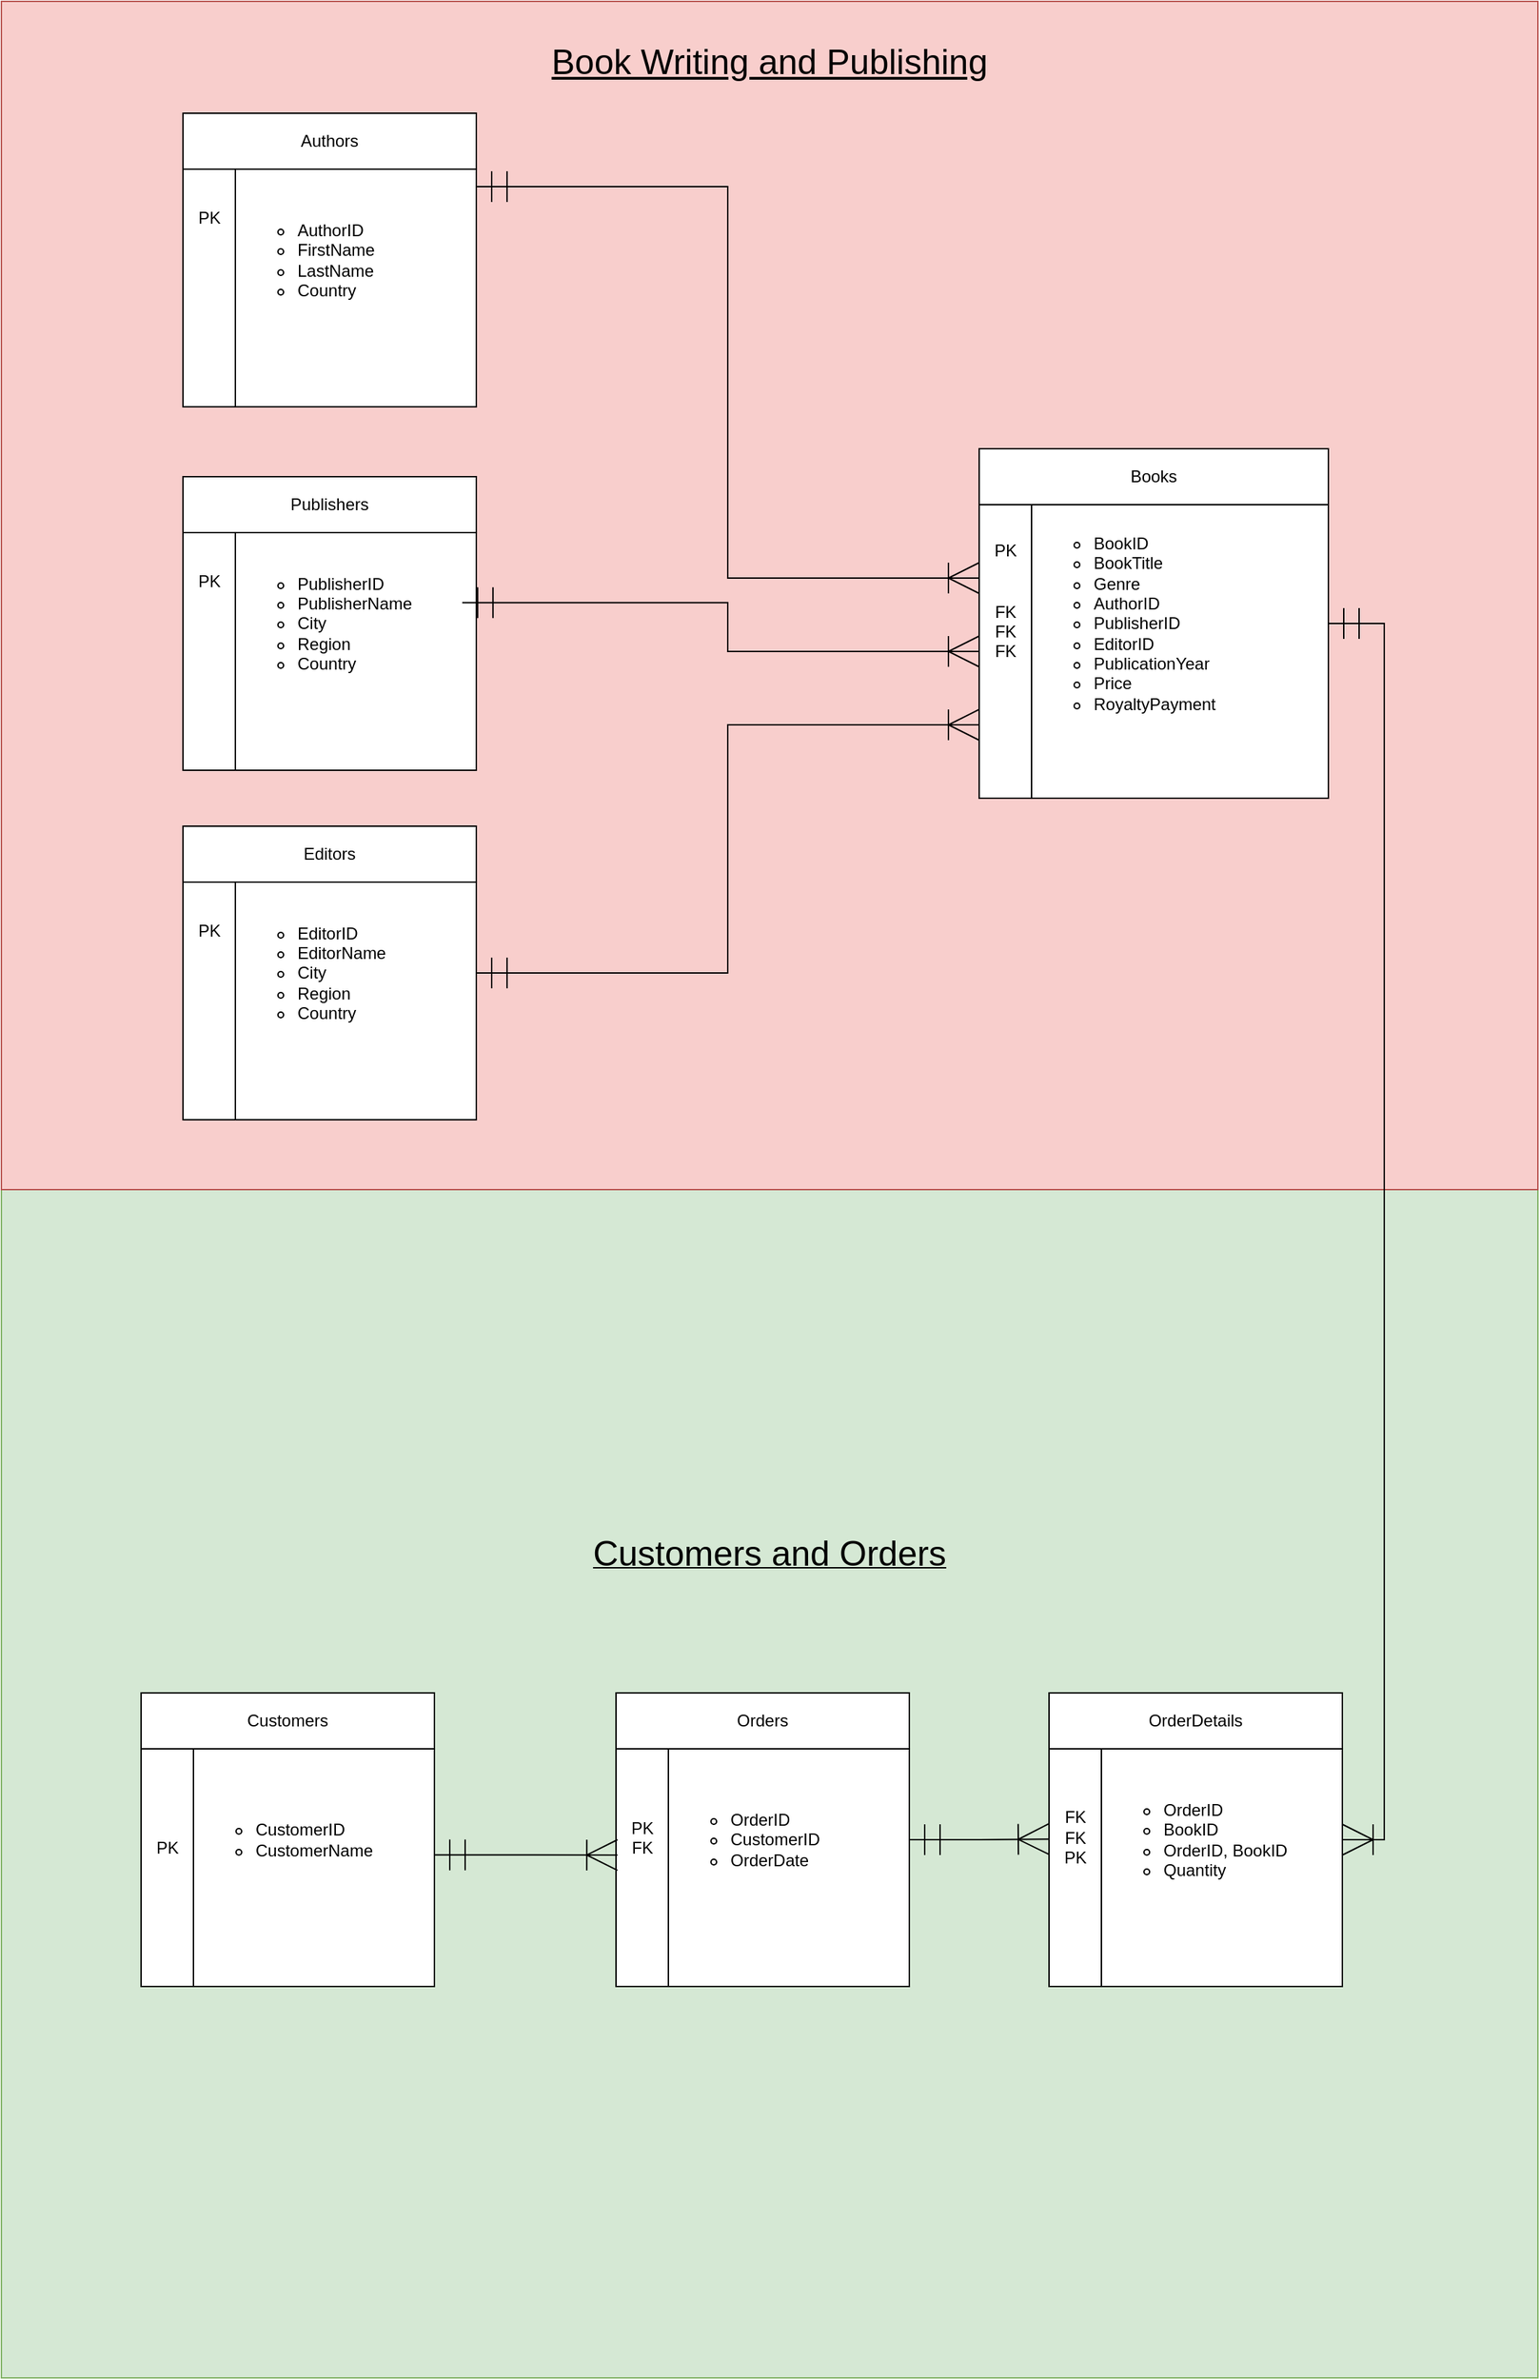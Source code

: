 <?xml version="1.0" encoding="UTF-8"?>
<mxfile version="13.3.9" type="google"><diagram id="Gq5ZFKJvCKQRsKq-9E-4" name="Page-1"><mxGraphModel dx="1426" dy="737" grid="1" gridSize="10" guides="1" tooltips="1" connect="1" arrows="1" fold="1" page="1" pageScale="1" pageWidth="1100" pageHeight="1700" math="0" shadow="0"><root><mxCell id="0"/><mxCell id="1" parent="0"/><mxCell id="ZLtfGoHPWa5frvFvt5ml-25" value="&lt;u&gt;&lt;span style=&quot;font-size: 25px&quot;&gt;Customers and Orders&lt;br&gt;&lt;/span&gt;&lt;br style=&quot;font-size: 25px&quot;&gt;&lt;br style=&quot;font-size: 25px&quot;&gt;&lt;br style=&quot;font-size: 25px&quot;&gt;&lt;br style=&quot;font-size: 25px&quot;&gt;&lt;br style=&quot;font-size: 25px&quot;&gt;&lt;br style=&quot;font-size: 25px&quot;&gt;&lt;br style=&quot;font-size: 25px&quot;&gt;&lt;br style=&quot;font-size: 25px&quot;&gt;&lt;br style=&quot;font-size: 25px&quot;&gt;&lt;br style=&quot;font-size: 25px&quot;&gt;&lt;br style=&quot;font-size: 25px&quot;&gt;&lt;br style=&quot;font-size: 25px&quot;&gt;&lt;br style=&quot;font-size: 25px&quot;&gt;&lt;br style=&quot;font-size: 25px&quot;&gt;&lt;br style=&quot;font-size: 25px&quot;&gt;&lt;br style=&quot;font-size: 25px&quot;&gt;&lt;br style=&quot;font-size: 25px&quot;&gt;&lt;br style=&quot;font-size: 25px&quot;&gt;&lt;br style=&quot;font-size: 25px&quot;&gt;&lt;br style=&quot;font-size: 25px&quot;&gt;&lt;br style=&quot;font-size: 25px&quot;&gt;&lt;br style=&quot;font-size: 25px&quot;&gt;&lt;br style=&quot;font-size: 25px&quot;&gt;&lt;/u&gt;" style="rounded=0;whiteSpace=wrap;html=1;fillColor=#d5e8d4;strokeColor=#82b366;" parent="1" vertex="1"><mxGeometry y="850" width="1100" height="850" as="geometry"/></mxCell><mxCell id="ZLtfGoHPWa5frvFvt5ml-24" value="&lt;u&gt;&lt;br&gt;&lt;/u&gt;&lt;font style=&quot;font-size: 25px&quot;&gt;&lt;u&gt;Book Writing and Publishing&lt;br&gt;&lt;br&gt;&lt;br&gt;&lt;br&gt;&lt;br&gt;&lt;br&gt;&lt;br&gt;&lt;br&gt;&lt;br&gt;&lt;br&gt;&lt;br&gt;&lt;br&gt;&lt;br&gt;&lt;br&gt;&lt;br&gt;&lt;br&gt;&lt;br&gt;&lt;br&gt;&lt;br&gt;&lt;br&gt;&lt;br&gt;&lt;br&gt;&lt;br&gt;&lt;br&gt;&lt;br&gt;&lt;br&gt;&lt;/u&gt;&lt;br&gt;&lt;/font&gt;" style="rounded=0;whiteSpace=wrap;html=1;fillColor=#f8cecc;strokeColor=#b85450;" parent="1" vertex="1"><mxGeometry width="1100" height="850" as="geometry"/></mxCell><mxCell id="ZLtfGoHPWa5frvFvt5ml-28" style="edgeStyle=orthogonalEdgeStyle;rounded=0;orthogonalLoop=1;jettySize=auto;html=1;exitX=1;exitY=0.5;exitDx=0;exitDy=0;entryX=1;entryY=0.5;entryDx=0;entryDy=0;startArrow=ERmandOne;startFill=0;endArrow=ERoneToMany;endFill=0;endSize=20;startSize=20;" parent="1" source="ZLtfGoHPWa5frvFvt5ml-10" target="ZLtfGoHPWa5frvFvt5ml-19" edge="1"><mxGeometry relative="1" as="geometry"/></mxCell><mxCell id="ZLtfGoHPWa5frvFvt5ml-29" value="" style="group" parent="1" vertex="1" connectable="0"><mxGeometry x="130" y="340" width="210" height="210" as="geometry"/></mxCell><mxCell id="ZLtfGoHPWa5frvFvt5ml-4" value="&lt;ul&gt;&lt;ul&gt;&lt;li&gt;PublisherID&lt;/li&gt;&lt;li&gt;PublisherName&lt;/li&gt;&lt;li&gt;City&lt;/li&gt;&lt;li&gt;Region&lt;/li&gt;&lt;li&gt;Country&lt;/li&gt;&lt;/ul&gt;&lt;/ul&gt;" style="whiteSpace=wrap;html=1;aspect=fixed;align=left;" parent="ZLtfGoHPWa5frvFvt5ml-29" vertex="1"><mxGeometry width="210" height="210" as="geometry"/></mxCell><mxCell id="ZLtfGoHPWa5frvFvt5ml-5" value="Publishers" style="rounded=0;whiteSpace=wrap;html=1;" parent="ZLtfGoHPWa5frvFvt5ml-29" vertex="1"><mxGeometry width="210" height="40" as="geometry"/></mxCell><mxCell id="ZLtfGoHPWa5frvFvt5ml-6" value="PK&lt;br&gt;&lt;br&gt;&lt;br&gt;&lt;br&gt;&lt;br&gt;&lt;br&gt;&lt;br&gt;&lt;br&gt;" style="rounded=0;whiteSpace=wrap;html=1;rotation=0;" parent="ZLtfGoHPWa5frvFvt5ml-29" vertex="1"><mxGeometry y="40" width="37.5" height="170" as="geometry"/></mxCell><mxCell id="ZLtfGoHPWa5frvFvt5ml-30" value="" style="group" parent="1" vertex="1" connectable="0"><mxGeometry x="130" y="590" width="210" height="210" as="geometry"/></mxCell><mxCell id="ZLtfGoHPWa5frvFvt5ml-7" value="&lt;ul&gt;&lt;ul&gt;&lt;li&gt;EditorID&lt;/li&gt;&lt;li&gt;EditorName&lt;/li&gt;&lt;li&gt;City&lt;/li&gt;&lt;li&gt;Region&lt;/li&gt;&lt;li&gt;Country&lt;/li&gt;&lt;/ul&gt;&lt;/ul&gt;" style="whiteSpace=wrap;html=1;aspect=fixed;align=left;" parent="ZLtfGoHPWa5frvFvt5ml-30" vertex="1"><mxGeometry width="210" height="210" as="geometry"/></mxCell><mxCell id="ZLtfGoHPWa5frvFvt5ml-8" value="Editors" style="rounded=0;whiteSpace=wrap;html=1;" parent="ZLtfGoHPWa5frvFvt5ml-30" vertex="1"><mxGeometry width="210" height="40" as="geometry"/></mxCell><mxCell id="ZLtfGoHPWa5frvFvt5ml-9" value="PK&lt;br&gt;&lt;br&gt;&lt;br&gt;&lt;br&gt;&lt;br&gt;&lt;br&gt;&lt;br&gt;&lt;br&gt;" style="rounded=0;whiteSpace=wrap;html=1;rotation=0;" parent="ZLtfGoHPWa5frvFvt5ml-30" vertex="1"><mxGeometry y="40" width="37.5" height="170" as="geometry"/></mxCell><mxCell id="ZLtfGoHPWa5frvFvt5ml-31" value="" style="group" parent="1" vertex="1" connectable="0"><mxGeometry x="130" y="80" width="210" height="210" as="geometry"/></mxCell><mxCell id="ZLtfGoHPWa5frvFvt5ml-1" value="&lt;ul&gt;&lt;ul&gt;&lt;li&gt;AuthorID&lt;/li&gt;&lt;li&gt;FirstName&lt;/li&gt;&lt;li&gt;LastName&lt;/li&gt;&lt;li&gt;Country&lt;/li&gt;&lt;/ul&gt;&lt;/ul&gt;" style="whiteSpace=wrap;html=1;aspect=fixed;align=left;" parent="ZLtfGoHPWa5frvFvt5ml-31" vertex="1"><mxGeometry width="210" height="210" as="geometry"/></mxCell><mxCell id="ZLtfGoHPWa5frvFvt5ml-2" value="Authors" style="rounded=0;whiteSpace=wrap;html=1;" parent="ZLtfGoHPWa5frvFvt5ml-31" vertex="1"><mxGeometry width="210" height="40" as="geometry"/></mxCell><mxCell id="ZLtfGoHPWa5frvFvt5ml-3" value="PK&lt;br&gt;&lt;br&gt;&lt;br&gt;&lt;br&gt;&lt;br&gt;&lt;br&gt;&lt;br&gt;&lt;br&gt;" style="rounded=0;whiteSpace=wrap;html=1;rotation=0;" parent="ZLtfGoHPWa5frvFvt5ml-31" vertex="1"><mxGeometry y="40" width="37.5" height="170" as="geometry"/></mxCell><mxCell id="ZLtfGoHPWa5frvFvt5ml-32" value="" style="group" parent="1" vertex="1" connectable="0"><mxGeometry x="700" y="320" width="250" height="250" as="geometry"/></mxCell><mxCell id="ZLtfGoHPWa5frvFvt5ml-10" value="&lt;ul&gt;&lt;ul&gt;&lt;li&gt;BookID&lt;/li&gt;&lt;li&gt;BookTitle&lt;/li&gt;&lt;li&gt;Genre&lt;/li&gt;&lt;li&gt;AuthorID&lt;/li&gt;&lt;li&gt;PublisherID&lt;/li&gt;&lt;li&gt;EditorID&lt;/li&gt;&lt;li&gt;PublicationYear&lt;/li&gt;&lt;li&gt;Price&lt;/li&gt;&lt;li&gt;RoyaltyPayment&lt;/li&gt;&lt;/ul&gt;&lt;/ul&gt;" style="whiteSpace=wrap;html=1;aspect=fixed;align=left;imageAspect=0;imageWidth=24;imageHeight=33;" parent="ZLtfGoHPWa5frvFvt5ml-32" vertex="1"><mxGeometry width="250" height="250" as="geometry"/></mxCell><mxCell id="ZLtfGoHPWa5frvFvt5ml-11" value="Books" style="rounded=0;whiteSpace=wrap;html=1;" parent="ZLtfGoHPWa5frvFvt5ml-32" vertex="1"><mxGeometry width="250" height="40" as="geometry"/></mxCell><mxCell id="ZLtfGoHPWa5frvFvt5ml-12" value="PK&lt;br&gt;&lt;br&gt;&lt;br&gt;FK&lt;br&gt;FK&lt;br&gt;FK&lt;br&gt;&lt;br&gt;&lt;br&gt;&lt;br&gt;&lt;br&gt;&lt;br&gt;" style="rounded=0;whiteSpace=wrap;html=1;rotation=0;" parent="ZLtfGoHPWa5frvFvt5ml-32" vertex="1"><mxGeometry y="40" width="37.5" height="210" as="geometry"/></mxCell><mxCell id="ZLtfGoHPWa5frvFvt5ml-33" value="" style="group" parent="1" vertex="1" connectable="0"><mxGeometry x="100" y="1210" width="210" height="210" as="geometry"/></mxCell><mxCell id="ZLtfGoHPWa5frvFvt5ml-16" value="&lt;ul&gt;&lt;ul&gt;&lt;li&gt;CustomerID&lt;/li&gt;&lt;li&gt;CustomerName&lt;/li&gt;&lt;/ul&gt;&lt;/ul&gt;" style="whiteSpace=wrap;html=1;aspect=fixed;align=left;" parent="ZLtfGoHPWa5frvFvt5ml-33" vertex="1"><mxGeometry width="210" height="210" as="geometry"/></mxCell><mxCell id="ZLtfGoHPWa5frvFvt5ml-17" value="Customers" style="rounded=0;whiteSpace=wrap;html=1;" parent="ZLtfGoHPWa5frvFvt5ml-33" vertex="1"><mxGeometry width="210" height="40" as="geometry"/></mxCell><mxCell id="ZLtfGoHPWa5frvFvt5ml-18" value="&lt;br&gt;&lt;br&gt;&lt;br&gt;&lt;br&gt;PK&lt;br&gt;&lt;br&gt;&lt;br&gt;&lt;br&gt;&lt;br&gt;&lt;br&gt;&lt;br&gt;" style="rounded=0;whiteSpace=wrap;html=1;rotation=0;" parent="ZLtfGoHPWa5frvFvt5ml-33" vertex="1"><mxGeometry y="40" width="37.5" height="170" as="geometry"/></mxCell><mxCell id="ZLtfGoHPWa5frvFvt5ml-34" value="" style="group" parent="1" vertex="1" connectable="0"><mxGeometry x="440" y="1210" width="210" height="210" as="geometry"/></mxCell><mxCell id="ZLtfGoHPWa5frvFvt5ml-13" value="&lt;ul&gt;&lt;ul&gt;&lt;li&gt;OrderID&lt;/li&gt;&lt;li&gt;CustomerID&lt;/li&gt;&lt;li&gt;OrderDate&lt;/li&gt;&lt;/ul&gt;&lt;/ul&gt;" style="whiteSpace=wrap;html=1;aspect=fixed;align=left;" parent="ZLtfGoHPWa5frvFvt5ml-34" vertex="1"><mxGeometry width="210" height="210" as="geometry"/></mxCell><mxCell id="ZLtfGoHPWa5frvFvt5ml-14" value="Orders" style="rounded=0;whiteSpace=wrap;html=1;" parent="ZLtfGoHPWa5frvFvt5ml-34" vertex="1"><mxGeometry width="210" height="40" as="geometry"/></mxCell><mxCell id="ZLtfGoHPWa5frvFvt5ml-15" value="&lt;br&gt;&lt;br&gt;PK&lt;br&gt;FK&lt;br&gt;&lt;br&gt;&lt;br&gt;&lt;br&gt;&lt;br&gt;&lt;br&gt;" style="rounded=0;whiteSpace=wrap;html=1;rotation=0;" parent="ZLtfGoHPWa5frvFvt5ml-34" vertex="1"><mxGeometry y="40" width="37.5" height="170" as="geometry"/></mxCell><mxCell id="ZLtfGoHPWa5frvFvt5ml-35" value="" style="group" parent="1" vertex="1" connectable="0"><mxGeometry x="750" y="1210" width="210" height="210" as="geometry"/></mxCell><mxCell id="ZLtfGoHPWa5frvFvt5ml-19" value="&lt;ul&gt;&lt;ul&gt;&lt;li&gt;OrderID&lt;/li&gt;&lt;li&gt;BookID&lt;/li&gt;&lt;li&gt;OrderID, BookID&lt;/li&gt;&lt;li&gt;Quantity&lt;/li&gt;&lt;/ul&gt;&lt;/ul&gt;" style="whiteSpace=wrap;html=1;aspect=fixed;align=left;" parent="ZLtfGoHPWa5frvFvt5ml-35" vertex="1"><mxGeometry width="210" height="210" as="geometry"/></mxCell><mxCell id="ZLtfGoHPWa5frvFvt5ml-20" value="OrderDetails" style="rounded=0;whiteSpace=wrap;html=1;" parent="ZLtfGoHPWa5frvFvt5ml-35" vertex="1"><mxGeometry width="210" height="40" as="geometry"/></mxCell><mxCell id="ZLtfGoHPWa5frvFvt5ml-21" value="&lt;br&gt;&lt;br&gt;&lt;br&gt;&lt;br&gt;FK&lt;br&gt;FK&lt;br&gt;PK&lt;br&gt;&lt;br&gt;&lt;br&gt;&lt;br&gt;&lt;br&gt;&lt;br&gt;&lt;br&gt;&lt;br&gt;" style="rounded=0;whiteSpace=wrap;html=1;rotation=0;" parent="ZLtfGoHPWa5frvFvt5ml-35" vertex="1"><mxGeometry y="40" width="37.5" height="170" as="geometry"/></mxCell><mxCell id="ZLtfGoHPWa5frvFvt5ml-37" style="edgeStyle=orthogonalEdgeStyle;rounded=0;orthogonalLoop=1;jettySize=auto;html=1;exitX=0;exitY=0.25;exitDx=0;exitDy=0;entryX=1;entryY=0.25;entryDx=0;entryDy=0;startArrow=ERoneToMany;startFill=0;startSize=20;endArrow=ERmandOne;endFill=0;endSize=20;" parent="1" source="ZLtfGoHPWa5frvFvt5ml-12" target="ZLtfGoHPWa5frvFvt5ml-1" edge="1"><mxGeometry relative="1" as="geometry"/></mxCell><mxCell id="ZLtfGoHPWa5frvFvt5ml-38" style="edgeStyle=orthogonalEdgeStyle;rounded=0;orthogonalLoop=1;jettySize=auto;html=1;exitX=0;exitY=0.5;exitDx=0;exitDy=0;entryX=0.952;entryY=0.429;entryDx=0;entryDy=0;entryPerimeter=0;startArrow=ERoneToMany;startFill=0;startSize=20;endArrow=ERmandOne;endFill=0;endSize=20;" parent="1" source="ZLtfGoHPWa5frvFvt5ml-12" target="ZLtfGoHPWa5frvFvt5ml-4" edge="1"><mxGeometry relative="1" as="geometry"/></mxCell><mxCell id="ZLtfGoHPWa5frvFvt5ml-39" style="edgeStyle=orthogonalEdgeStyle;rounded=0;orthogonalLoop=1;jettySize=auto;html=1;exitX=0;exitY=0.75;exitDx=0;exitDy=0;entryX=1;entryY=0.5;entryDx=0;entryDy=0;startArrow=ERoneToMany;startFill=0;startSize=20;endArrow=ERmandOne;endFill=0;endSize=20;" parent="1" source="ZLtfGoHPWa5frvFvt5ml-12" target="ZLtfGoHPWa5frvFvt5ml-7" edge="1"><mxGeometry relative="1" as="geometry"/></mxCell><mxCell id="ZLtfGoHPWa5frvFvt5ml-40" style="edgeStyle=orthogonalEdgeStyle;rounded=0;orthogonalLoop=1;jettySize=auto;html=1;exitX=1;exitY=0.552;exitDx=0;exitDy=0;entryX=0.029;entryY=0.447;entryDx=0;entryDy=0;entryPerimeter=0;startArrow=ERmandOne;startFill=0;startSize=20;endArrow=ERoneToMany;endFill=0;endSize=20;exitPerimeter=0;" parent="1" source="ZLtfGoHPWa5frvFvt5ml-16" target="ZLtfGoHPWa5frvFvt5ml-15" edge="1"><mxGeometry relative="1" as="geometry"/></mxCell><mxCell id="ZLtfGoHPWa5frvFvt5ml-41" style="edgeStyle=orthogonalEdgeStyle;rounded=0;orthogonalLoop=1;jettySize=auto;html=1;exitX=1;exitY=0.5;exitDx=0;exitDy=0;entryX=0;entryY=0.38;entryDx=0;entryDy=0;entryPerimeter=0;startArrow=ERmandOne;startFill=0;startSize=20;endArrow=ERoneToMany;endFill=0;endSize=20;" parent="1" source="ZLtfGoHPWa5frvFvt5ml-13" target="ZLtfGoHPWa5frvFvt5ml-21" edge="1"><mxGeometry relative="1" as="geometry"/></mxCell></root></mxGraphModel></diagram></mxfile>